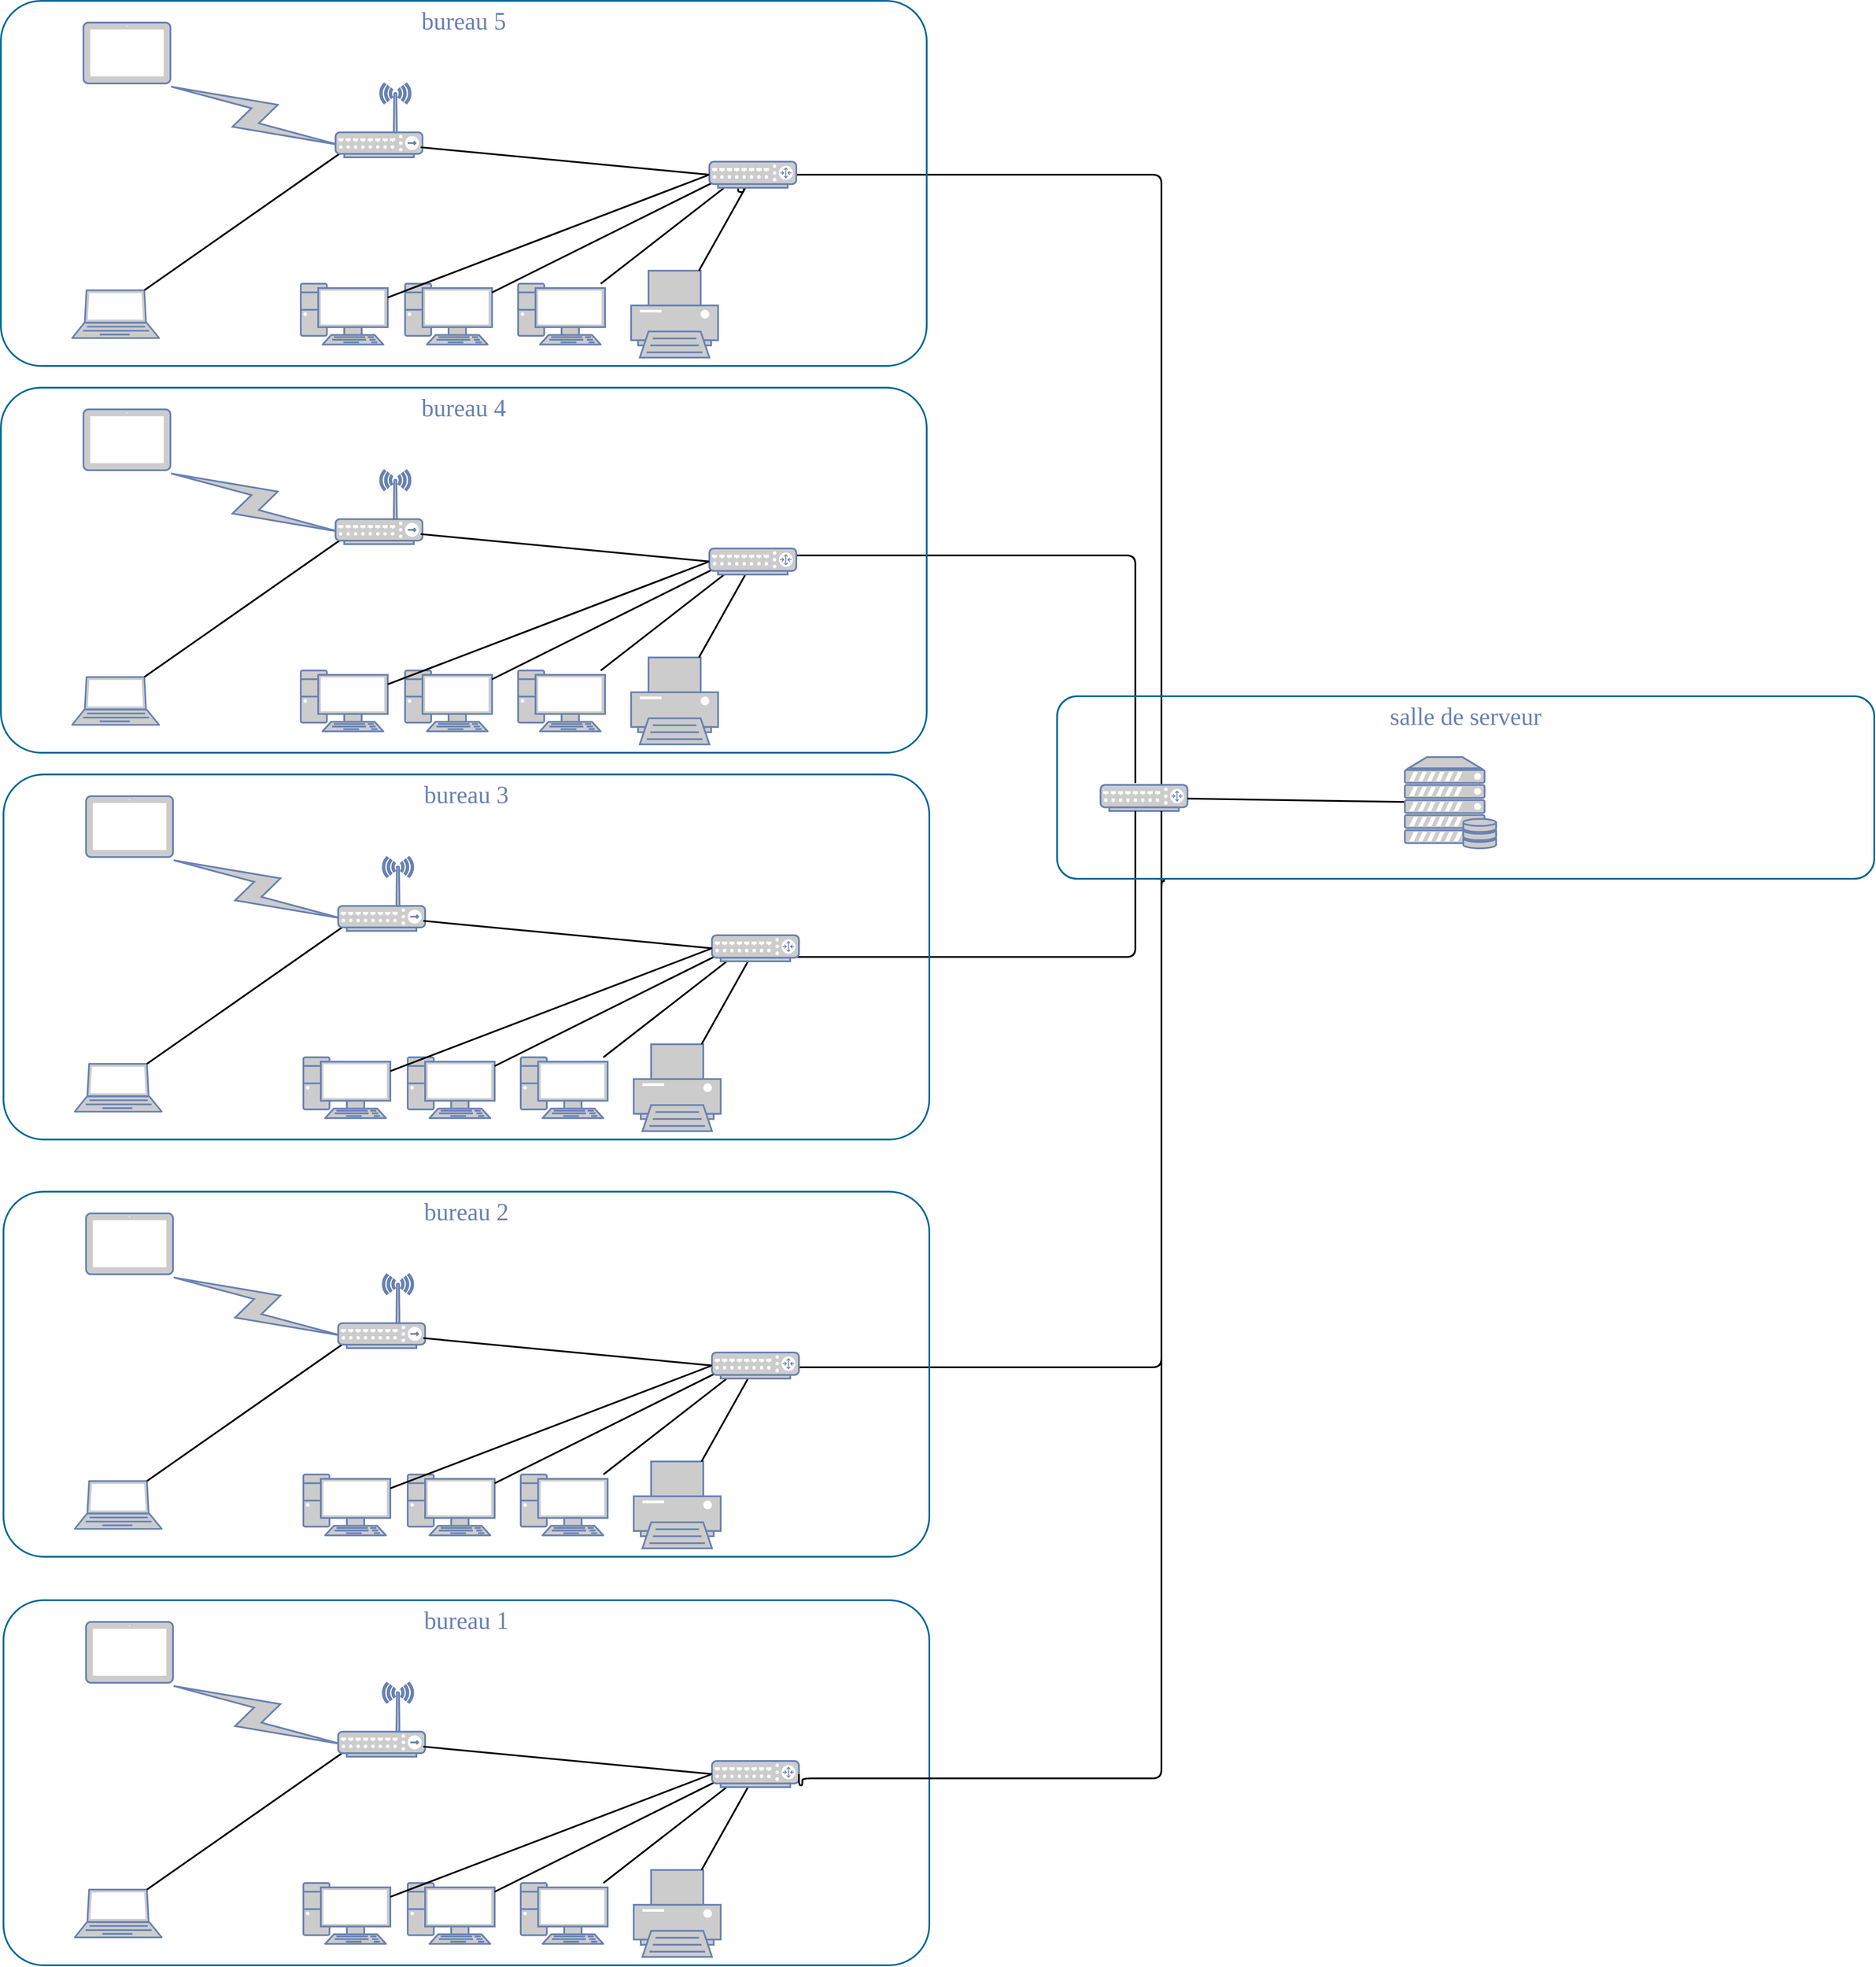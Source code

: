 <mxfile version="22.0.8" type="device">
  <diagram name="Page-1" id="bfe91b75-5d2c-26a0-9c1d-138518896778">
    <mxGraphModel dx="3500" dy="2710" grid="1" gridSize="10" guides="1" tooltips="1" connect="1" arrows="1" fold="1" page="1" pageScale="1" pageWidth="1100" pageHeight="850" background="none" math="0" shadow="0">
      <root>
        <mxCell id="0" />
        <mxCell id="1" parent="0" />
        <mxCell id="7c3789c024ecab99-18" style="edgeStyle=orthogonalEdgeStyle;html=1;labelBackgroundColor=none;endArrow=none;endFill=0;strokeWidth=2;fontFamily=Verdana;fontSize=15;fontColor=#036897;" parent="1" target="7c3789c024ecab99-10" edge="1">
          <mxGeometry relative="1" as="geometry">
            <mxPoint x="1110" y="310" as="targetPoint" />
            <Array as="points">
              <mxPoint x="883" y="200" />
              <mxPoint x="890" y="200" />
              <mxPoint x="890" y="180" />
              <mxPoint x="1370" y="180" />
            </Array>
            <mxPoint x="860" y="190" as="sourcePoint" />
          </mxGeometry>
        </mxCell>
        <mxCell id="7c3789c024ecab99-52" style="edgeStyle=none;html=1;labelBackgroundColor=none;endArrow=none;endFill=0;strokeWidth=2;fontFamily=Verdana;fontSize=15;fontColor=#036897;" parent="1" source="7c3789c024ecab99-58" edge="1">
          <mxGeometry relative="1" as="geometry">
            <mxPoint x="1680" y="897" as="targetPoint" />
          </mxGeometry>
        </mxCell>
        <mxCell id="7c3789c024ecab99-10" value="" style="fontColor=#0066CC;verticalAlign=top;verticalLabelPosition=bottom;labelPosition=center;align=center;html=1;fillColor=#CCCCCC;strokeColor=#6881B3;gradientColor=none;gradientDirection=north;strokeWidth=2;shape=mxgraph.networks.router;rounded=0;shadow=0;comic=0;" parent="1" vertex="1">
          <mxGeometry x="1300" y="882" width="100" height="30" as="geometry" />
        </mxCell>
        <mxCell id="7c3789c024ecab99-50" style="edgeStyle=orthogonalEdgeStyle;html=1;labelBackgroundColor=none;endArrow=none;endFill=0;strokeWidth=2;fontFamily=Verdana;fontSize=15;fontColor=#036897;" parent="1" edge="1">
          <mxGeometry relative="1" as="geometry">
            <mxPoint x="1340" y="880" as="targetPoint" />
            <mxPoint x="900" y="640" as="sourcePoint" />
            <Array as="points">
              <mxPoint x="900" y="630" />
              <mxPoint x="910" y="630" />
              <mxPoint x="910" y="618" />
              <mxPoint x="1340" y="618" />
            </Array>
          </mxGeometry>
        </mxCell>
        <mxCell id="7c3789c024ecab99-51" style="edgeStyle=orthogonalEdgeStyle;html=1;labelBackgroundColor=none;endArrow=none;endFill=0;strokeWidth=2;fontFamily=Verdana;fontSize=15;fontColor=#036897;exitX=0.85;exitY=0.5;exitDx=0;exitDy=0;exitPerimeter=0;" parent="1" target="7c3789c024ecab99-10" edge="1">
          <mxGeometry relative="1" as="geometry">
            <mxPoint x="1180" y="430" as="targetPoint" />
            <Array as="points">
              <mxPoint x="1340" y="1080" />
            </Array>
            <mxPoint x="940.25" y="1080" as="sourcePoint" />
          </mxGeometry>
        </mxCell>
        <mxCell id="7c3789c024ecab99-75" style="edgeStyle=orthogonalEdgeStyle;html=1;labelBackgroundColor=none;endArrow=none;endFill=0;strokeWidth=2;fontFamily=Verdana;fontSize=28;fontColor=#6881B3;exitX=0.5;exitY=1;exitDx=0;exitDy=0;exitPerimeter=0;" parent="1" target="7c3789c024ecab99-10" edge="1">
          <mxGeometry relative="1" as="geometry">
            <mxPoint x="1240" y="760" as="targetPoint" />
            <Array as="points">
              <mxPoint x="930" y="1550" />
              <mxPoint x="930" y="1552" />
              <mxPoint x="1370" y="1552" />
            </Array>
            <mxPoint x="910" y="1560" as="sourcePoint" />
          </mxGeometry>
        </mxCell>
        <mxCell id="YC71sYi5vfTHIt-JQvZk-1" value="" style="edgeStyle=none;html=1;labelBackgroundColor=none;endArrow=none;endFill=0;strokeWidth=2;fontFamily=Verdana;fontSize=15;fontColor=#036897;" edge="1" parent="1" source="7c3789c024ecab99-10" target="7c3789c024ecab99-58">
          <mxGeometry relative="1" as="geometry">
            <mxPoint x="1680" y="897" as="targetPoint" />
            <mxPoint x="1400" y="897" as="sourcePoint" />
          </mxGeometry>
        </mxCell>
        <mxCell id="7c3789c024ecab99-58" value="" style="fontColor=#0066CC;verticalAlign=top;verticalLabelPosition=bottom;labelPosition=center;align=center;html=1;fillColor=#CCCCCC;strokeColor=#6881B3;gradientColor=none;gradientDirection=north;strokeWidth=2;shape=mxgraph.networks.server_storage;rounded=0;shadow=0;comic=0;" parent="1" vertex="1">
          <mxGeometry x="1650" y="850" width="105" height="105" as="geometry" />
        </mxCell>
        <mxCell id="YC71sYi5vfTHIt-JQvZk-20" value="bureau 1" style="rounded=1;whiteSpace=wrap;html=1;shadow=0;comic=0;strokeColor=#036897;strokeWidth=2;fillColor=none;fontFamily=Verdana;fontSize=28;fontColor=#6881B3;align=center;arcSize=11;verticalAlign=top;" vertex="1" parent="1">
          <mxGeometry x="38" y="1820" width="1065" height="420" as="geometry" />
        </mxCell>
        <mxCell id="YC71sYi5vfTHIt-JQvZk-23" value="" style="fontColor=#0066CC;verticalAlign=top;verticalLabelPosition=bottom;labelPosition=center;align=center;html=1;fillColor=#CCCCCC;strokeColor=#6881B3;gradientColor=none;gradientDirection=north;strokeWidth=2;shape=mxgraph.networks.pc;rounded=0;shadow=0;comic=0;" vertex="1" parent="1">
          <mxGeometry x="383.0" y="2145.412" width="100" height="70" as="geometry" />
        </mxCell>
        <mxCell id="YC71sYi5vfTHIt-JQvZk-24" value="" style="fontColor=#0066CC;verticalAlign=top;verticalLabelPosition=bottom;labelPosition=center;align=center;html=1;fillColor=#CCCCCC;strokeColor=#6881B3;gradientColor=none;gradientDirection=north;strokeWidth=2;shape=mxgraph.networks.pc;rounded=0;shadow=0;comic=0;" vertex="1" parent="1">
          <mxGeometry x="503.0" y="2145.412" width="100" height="70" as="geometry" />
        </mxCell>
        <mxCell id="YC71sYi5vfTHIt-JQvZk-25" value="" style="fontColor=#0066CC;verticalAlign=top;verticalLabelPosition=bottom;labelPosition=center;align=center;html=1;fillColor=#CCCCCC;strokeColor=#6881B3;gradientColor=none;gradientDirection=north;strokeWidth=2;shape=mxgraph.networks.pc;rounded=0;shadow=0;comic=0;" vertex="1" parent="1">
          <mxGeometry x="633.0" y="2145.412" width="100" height="70" as="geometry" />
        </mxCell>
        <mxCell id="YC71sYi5vfTHIt-JQvZk-26" value="" style="fontColor=#0066CC;verticalAlign=top;verticalLabelPosition=bottom;labelPosition=center;align=center;html=1;fillColor=#CCCCCC;strokeColor=#6881B3;gradientColor=none;gradientDirection=north;strokeWidth=2;shape=mxgraph.networks.printer;rounded=0;shadow=0;comic=0;" vertex="1" parent="1">
          <mxGeometry x="763.0" y="2130.412" width="100" height="100" as="geometry" />
        </mxCell>
        <mxCell id="YC71sYi5vfTHIt-JQvZk-29" style="edgeStyle=none;html=1;labelBackgroundColor=none;endArrow=none;endFill=0;strokeWidth=2;fontFamily=Verdana;fontSize=15;fontColor=#036897;entryX=0;entryY=0.5;entryDx=0;entryDy=0;entryPerimeter=0;" edge="1" parent="1" source="YC71sYi5vfTHIt-JQvZk-23" target="YC71sYi5vfTHIt-JQvZk-34">
          <mxGeometry relative="1" as="geometry" />
        </mxCell>
        <mxCell id="YC71sYi5vfTHIt-JQvZk-30" style="edgeStyle=none;html=1;labelBackgroundColor=none;endArrow=none;endFill=0;strokeWidth=2;fontFamily=Verdana;fontSize=15;fontColor=#036897;entryX=0.107;entryY=0.689;entryDx=0;entryDy=0;entryPerimeter=0;" edge="1" parent="1" source="YC71sYi5vfTHIt-JQvZk-24" target="YC71sYi5vfTHIt-JQvZk-34">
          <mxGeometry relative="1" as="geometry" />
        </mxCell>
        <mxCell id="YC71sYi5vfTHIt-JQvZk-31" style="edgeStyle=none;html=1;labelBackgroundColor=none;endArrow=none;endFill=0;strokeWidth=2;fontFamily=Verdana;fontSize=15;fontColor=#036897;entryX=0.427;entryY=0.689;entryDx=0;entryDy=0;entryPerimeter=0;" edge="1" parent="1" source="YC71sYi5vfTHIt-JQvZk-25" target="YC71sYi5vfTHIt-JQvZk-34">
          <mxGeometry relative="1" as="geometry">
            <Array as="points">
              <mxPoint x="883" y="2025" />
            </Array>
          </mxGeometry>
        </mxCell>
        <mxCell id="YC71sYi5vfTHIt-JQvZk-32" style="edgeStyle=none;html=1;labelBackgroundColor=none;endArrow=none;endFill=0;strokeWidth=2;fontFamily=Verdana;fontSize=15;fontColor=#036897;entryX=0.467;entryY=0.689;entryDx=0;entryDy=0;entryPerimeter=0;" edge="1" parent="1" source="YC71sYi5vfTHIt-JQvZk-26" target="YC71sYi5vfTHIt-JQvZk-34">
          <mxGeometry relative="1" as="geometry" />
        </mxCell>
        <mxCell id="YC71sYi5vfTHIt-JQvZk-33" value="" style="html=1;fillColor=#CCCCCC;strokeColor=#6881B3;gradientColor=none;gradientDirection=north;strokeWidth=2;shape=mxgraph.networks.comm_link_edge;html=1;labelBackgroundColor=none;endArrow=none;endFill=0;fontFamily=Verdana;fontSize=20;" edge="1" parent="1">
          <mxGeometry width="100" height="100" relative="1" as="geometry">
            <mxPoint x="438" y="1989.42" as="sourcePoint" />
            <mxPoint x="223.0" y="1914.998" as="targetPoint" />
            <Array as="points">
              <mxPoint x="358" y="1966.42" />
            </Array>
          </mxGeometry>
        </mxCell>
        <mxCell id="YC71sYi5vfTHIt-JQvZk-34" value="" style="fontColor=#0066CC;verticalAlign=top;verticalLabelPosition=bottom;labelPosition=center;align=center;html=1;fillColor=#CCCCCC;strokeColor=#6881B3;gradientColor=none;gradientDirection=north;strokeWidth=2;shape=mxgraph.networks.router;rounded=0;shadow=0;comic=0;" vertex="1" parent="1">
          <mxGeometry x="853" y="2005" width="100" height="30" as="geometry" />
        </mxCell>
        <mxCell id="YC71sYi5vfTHIt-JQvZk-35" value="" style="fontColor=#0066CC;verticalAlign=top;verticalLabelPosition=bottom;labelPosition=center;align=center;html=1;outlineConnect=0;fillColor=#CCCCCC;strokeColor=#6881B3;gradientColor=none;gradientDirection=north;strokeWidth=2;shape=mxgraph.networks.tablet;" vertex="1" parent="1">
          <mxGeometry x="133" y="1845" width="100" height="70" as="geometry" />
        </mxCell>
        <mxCell id="YC71sYi5vfTHIt-JQvZk-97" style="edgeStyle=orthogonalEdgeStyle;html=1;labelBackgroundColor=none;endArrow=none;endFill=0;strokeWidth=2;fontFamily=Verdana;fontSize=28;fontColor=#6881B3;exitX=1;exitY=0.5;exitDx=0;exitDy=0;exitPerimeter=0;entryX=0.064;entryY=1;entryDx=0;entryDy=0;entryPerimeter=0;" edge="1" parent="1" source="YC71sYi5vfTHIt-JQvZk-34" target="YC71sYi5vfTHIt-JQvZk-119">
          <mxGeometry relative="1" as="geometry">
            <mxPoint x="1370" y="1387" as="targetPoint" />
            <Array as="points">
              <mxPoint x="953" y="2033" />
              <mxPoint x="957" y="2033" />
              <mxPoint x="957" y="2025" />
              <mxPoint x="1370" y="2025" />
              <mxPoint x="1370" y="993" />
              <mxPoint x="1373" y="993" />
              <mxPoint x="1373" y="990" />
            </Array>
            <mxPoint x="910" y="2035" as="sourcePoint" />
          </mxGeometry>
        </mxCell>
        <mxCell id="YC71sYi5vfTHIt-JQvZk-119" value="salle de serveur" style="rounded=1;whiteSpace=wrap;html=1;shadow=0;comic=0;strokeColor=#036897;strokeWidth=2;fillColor=none;fontFamily=Verdana;fontSize=28;fontColor=#6881B3;align=center;arcSize=11;verticalAlign=top;" vertex="1" parent="1">
          <mxGeometry x="1250" y="780" width="940" height="210" as="geometry" />
        </mxCell>
        <mxCell id="YC71sYi5vfTHIt-JQvZk-136" value="" style="fontColor=#0066CC;verticalAlign=top;verticalLabelPosition=bottom;labelPosition=center;align=center;html=1;outlineConnect=0;fillColor=#CCCCCC;strokeColor=#6881B3;gradientColor=none;gradientDirection=north;strokeWidth=2;shape=mxgraph.networks.laptop;" vertex="1" parent="1">
          <mxGeometry x="120" y="2152.91" width="100" height="55" as="geometry" />
        </mxCell>
        <mxCell id="YC71sYi5vfTHIt-JQvZk-167" value="" style="edgeStyle=none;html=1;labelBackgroundColor=none;endArrow=none;endFill=0;strokeWidth=2;fontFamily=Verdana;fontSize=15;fontColor=#036897;entryX=0.105;entryY=0.903;entryDx=0;entryDy=0;entryPerimeter=0;exitX=0.83;exitY=0;exitDx=0;exitDy=0;exitPerimeter=0;" edge="1" parent="1" source="YC71sYi5vfTHIt-JQvZk-136" target="YC71sYi5vfTHIt-JQvZk-27">
          <mxGeometry relative="1" as="geometry">
            <mxPoint x="878" y="2019" as="targetPoint" />
            <mxPoint x="203" y="2153" as="sourcePoint" />
            <Array as="points" />
          </mxGeometry>
        </mxCell>
        <mxCell id="YC71sYi5vfTHIt-JQvZk-27" value="" style="fontColor=#0066CC;verticalAlign=top;verticalLabelPosition=bottom;labelPosition=center;align=center;html=1;fillColor=#CCCCCC;strokeColor=#6881B3;gradientColor=none;gradientDirection=north;strokeWidth=2;shape=mxgraph.networks.wireless_hub;rounded=0;shadow=0;comic=0;" vertex="1" parent="1">
          <mxGeometry x="423.0" y="1915.002" width="100" height="85" as="geometry" />
        </mxCell>
        <mxCell id="YC71sYi5vfTHIt-JQvZk-168" style="edgeStyle=none;html=1;labelBackgroundColor=none;endArrow=none;endFill=0;strokeWidth=2;fontFamily=Verdana;fontSize=15;fontColor=#036897;entryX=0;entryY=0.5;entryDx=0;entryDy=0;entryPerimeter=0;exitX=0.979;exitY=0.864;exitDx=0;exitDy=0;exitPerimeter=0;" edge="1" parent="1" source="YC71sYi5vfTHIt-JQvZk-27" target="YC71sYi5vfTHIt-JQvZk-34">
          <mxGeometry relative="1" as="geometry">
            <mxPoint x="493" y="2171" as="sourcePoint" />
            <mxPoint x="863" y="2030" as="targetPoint" />
          </mxGeometry>
        </mxCell>
        <mxCell id="YC71sYi5vfTHIt-JQvZk-171" value="bureau 2" style="rounded=1;whiteSpace=wrap;html=1;shadow=0;comic=0;strokeColor=#036897;strokeWidth=2;fillColor=none;fontFamily=Verdana;fontSize=28;fontColor=#6881B3;align=center;arcSize=11;verticalAlign=top;" vertex="1" parent="1">
          <mxGeometry x="38" y="1350" width="1065" height="420" as="geometry" />
        </mxCell>
        <mxCell id="YC71sYi5vfTHIt-JQvZk-172" value="" style="fontColor=#0066CC;verticalAlign=top;verticalLabelPosition=bottom;labelPosition=center;align=center;html=1;fillColor=#CCCCCC;strokeColor=#6881B3;gradientColor=none;gradientDirection=north;strokeWidth=2;shape=mxgraph.networks.pc;rounded=0;shadow=0;comic=0;" vertex="1" parent="1">
          <mxGeometry x="383.0" y="1675.412" width="100" height="70" as="geometry" />
        </mxCell>
        <mxCell id="YC71sYi5vfTHIt-JQvZk-173" value="" style="fontColor=#0066CC;verticalAlign=top;verticalLabelPosition=bottom;labelPosition=center;align=center;html=1;fillColor=#CCCCCC;strokeColor=#6881B3;gradientColor=none;gradientDirection=north;strokeWidth=2;shape=mxgraph.networks.pc;rounded=0;shadow=0;comic=0;" vertex="1" parent="1">
          <mxGeometry x="503.0" y="1675.412" width="100" height="70" as="geometry" />
        </mxCell>
        <mxCell id="YC71sYi5vfTHIt-JQvZk-174" value="" style="fontColor=#0066CC;verticalAlign=top;verticalLabelPosition=bottom;labelPosition=center;align=center;html=1;fillColor=#CCCCCC;strokeColor=#6881B3;gradientColor=none;gradientDirection=north;strokeWidth=2;shape=mxgraph.networks.pc;rounded=0;shadow=0;comic=0;" vertex="1" parent="1">
          <mxGeometry x="633.0" y="1675.412" width="100" height="70" as="geometry" />
        </mxCell>
        <mxCell id="YC71sYi5vfTHIt-JQvZk-175" value="" style="fontColor=#0066CC;verticalAlign=top;verticalLabelPosition=bottom;labelPosition=center;align=center;html=1;fillColor=#CCCCCC;strokeColor=#6881B3;gradientColor=none;gradientDirection=north;strokeWidth=2;shape=mxgraph.networks.printer;rounded=0;shadow=0;comic=0;" vertex="1" parent="1">
          <mxGeometry x="763.0" y="1660.412" width="100" height="100" as="geometry" />
        </mxCell>
        <mxCell id="YC71sYi5vfTHIt-JQvZk-176" style="edgeStyle=none;html=1;labelBackgroundColor=none;endArrow=none;endFill=0;strokeWidth=2;fontFamily=Verdana;fontSize=15;fontColor=#036897;entryX=0;entryY=0.5;entryDx=0;entryDy=0;entryPerimeter=0;" edge="1" parent="1" source="YC71sYi5vfTHIt-JQvZk-172" target="YC71sYi5vfTHIt-JQvZk-181">
          <mxGeometry relative="1" as="geometry" />
        </mxCell>
        <mxCell id="YC71sYi5vfTHIt-JQvZk-177" style="edgeStyle=none;html=1;labelBackgroundColor=none;endArrow=none;endFill=0;strokeWidth=2;fontFamily=Verdana;fontSize=15;fontColor=#036897;entryX=0.107;entryY=0.689;entryDx=0;entryDy=0;entryPerimeter=0;" edge="1" parent="1" source="YC71sYi5vfTHIt-JQvZk-173" target="YC71sYi5vfTHIt-JQvZk-181">
          <mxGeometry relative="1" as="geometry" />
        </mxCell>
        <mxCell id="YC71sYi5vfTHIt-JQvZk-178" style="edgeStyle=none;html=1;labelBackgroundColor=none;endArrow=none;endFill=0;strokeWidth=2;fontFamily=Verdana;fontSize=15;fontColor=#036897;entryX=0.427;entryY=0.689;entryDx=0;entryDy=0;entryPerimeter=0;" edge="1" parent="1" source="YC71sYi5vfTHIt-JQvZk-174" target="YC71sYi5vfTHIt-JQvZk-181">
          <mxGeometry relative="1" as="geometry">
            <Array as="points">
              <mxPoint x="883" y="1555" />
            </Array>
          </mxGeometry>
        </mxCell>
        <mxCell id="YC71sYi5vfTHIt-JQvZk-179" style="edgeStyle=none;html=1;labelBackgroundColor=none;endArrow=none;endFill=0;strokeWidth=2;fontFamily=Verdana;fontSize=15;fontColor=#036897;entryX=0.467;entryY=0.689;entryDx=0;entryDy=0;entryPerimeter=0;" edge="1" parent="1" source="YC71sYi5vfTHIt-JQvZk-175" target="YC71sYi5vfTHIt-JQvZk-181">
          <mxGeometry relative="1" as="geometry" />
        </mxCell>
        <mxCell id="YC71sYi5vfTHIt-JQvZk-180" value="" style="html=1;fillColor=#CCCCCC;strokeColor=#6881B3;gradientColor=none;gradientDirection=north;strokeWidth=2;shape=mxgraph.networks.comm_link_edge;html=1;labelBackgroundColor=none;endArrow=none;endFill=0;fontFamily=Verdana;fontSize=20;" edge="1" parent="1">
          <mxGeometry width="100" height="100" relative="1" as="geometry">
            <mxPoint x="438" y="1519.42" as="sourcePoint" />
            <mxPoint x="223.0" y="1444.998" as="targetPoint" />
            <Array as="points">
              <mxPoint x="358" y="1496.42" />
            </Array>
          </mxGeometry>
        </mxCell>
        <mxCell id="YC71sYi5vfTHIt-JQvZk-181" value="" style="fontColor=#0066CC;verticalAlign=top;verticalLabelPosition=bottom;labelPosition=center;align=center;html=1;fillColor=#CCCCCC;strokeColor=#6881B3;gradientColor=none;gradientDirection=north;strokeWidth=2;shape=mxgraph.networks.router;rounded=0;shadow=0;comic=0;" vertex="1" parent="1">
          <mxGeometry x="853" y="1535" width="100" height="30" as="geometry" />
        </mxCell>
        <mxCell id="YC71sYi5vfTHIt-JQvZk-182" value="" style="fontColor=#0066CC;verticalAlign=top;verticalLabelPosition=bottom;labelPosition=center;align=center;html=1;outlineConnect=0;fillColor=#CCCCCC;strokeColor=#6881B3;gradientColor=none;gradientDirection=north;strokeWidth=2;shape=mxgraph.networks.tablet;" vertex="1" parent="1">
          <mxGeometry x="133" y="1375" width="100" height="70" as="geometry" />
        </mxCell>
        <mxCell id="YC71sYi5vfTHIt-JQvZk-183" value="" style="fontColor=#0066CC;verticalAlign=top;verticalLabelPosition=bottom;labelPosition=center;align=center;html=1;outlineConnect=0;fillColor=#CCCCCC;strokeColor=#6881B3;gradientColor=none;gradientDirection=north;strokeWidth=2;shape=mxgraph.networks.laptop;" vertex="1" parent="1">
          <mxGeometry x="120" y="1682.91" width="100" height="55" as="geometry" />
        </mxCell>
        <mxCell id="YC71sYi5vfTHIt-JQvZk-184" value="" style="edgeStyle=none;html=1;labelBackgroundColor=none;endArrow=none;endFill=0;strokeWidth=2;fontFamily=Verdana;fontSize=15;fontColor=#036897;entryX=0.105;entryY=0.903;entryDx=0;entryDy=0;entryPerimeter=0;exitX=0.83;exitY=0;exitDx=0;exitDy=0;exitPerimeter=0;" edge="1" parent="1" source="YC71sYi5vfTHIt-JQvZk-183" target="YC71sYi5vfTHIt-JQvZk-185">
          <mxGeometry relative="1" as="geometry">
            <mxPoint x="878" y="1549" as="targetPoint" />
            <mxPoint x="203" y="1683" as="sourcePoint" />
            <Array as="points" />
          </mxGeometry>
        </mxCell>
        <mxCell id="YC71sYi5vfTHIt-JQvZk-185" value="" style="fontColor=#0066CC;verticalAlign=top;verticalLabelPosition=bottom;labelPosition=center;align=center;html=1;fillColor=#CCCCCC;strokeColor=#6881B3;gradientColor=none;gradientDirection=north;strokeWidth=2;shape=mxgraph.networks.wireless_hub;rounded=0;shadow=0;comic=0;" vertex="1" parent="1">
          <mxGeometry x="423.0" y="1445.002" width="100" height="85" as="geometry" />
        </mxCell>
        <mxCell id="YC71sYi5vfTHIt-JQvZk-186" style="edgeStyle=none;html=1;labelBackgroundColor=none;endArrow=none;endFill=0;strokeWidth=2;fontFamily=Verdana;fontSize=15;fontColor=#036897;entryX=0;entryY=0.5;entryDx=0;entryDy=0;entryPerimeter=0;exitX=0.979;exitY=0.864;exitDx=0;exitDy=0;exitPerimeter=0;" edge="1" parent="1" source="YC71sYi5vfTHIt-JQvZk-185" target="YC71sYi5vfTHIt-JQvZk-181">
          <mxGeometry relative="1" as="geometry">
            <mxPoint x="493" y="1701" as="sourcePoint" />
            <mxPoint x="863" y="1560" as="targetPoint" />
          </mxGeometry>
        </mxCell>
        <mxCell id="YC71sYi5vfTHIt-JQvZk-187" value="bureau 3" style="rounded=1;whiteSpace=wrap;html=1;shadow=0;comic=0;strokeColor=#036897;strokeWidth=2;fillColor=none;fontFamily=Verdana;fontSize=28;fontColor=#6881B3;align=center;arcSize=11;verticalAlign=top;" vertex="1" parent="1">
          <mxGeometry x="38" y="870" width="1065" height="420" as="geometry" />
        </mxCell>
        <mxCell id="YC71sYi5vfTHIt-JQvZk-188" value="" style="fontColor=#0066CC;verticalAlign=top;verticalLabelPosition=bottom;labelPosition=center;align=center;html=1;fillColor=#CCCCCC;strokeColor=#6881B3;gradientColor=none;gradientDirection=north;strokeWidth=2;shape=mxgraph.networks.pc;rounded=0;shadow=0;comic=0;" vertex="1" parent="1">
          <mxGeometry x="383.0" y="1195.412" width="100" height="70" as="geometry" />
        </mxCell>
        <mxCell id="YC71sYi5vfTHIt-JQvZk-189" value="" style="fontColor=#0066CC;verticalAlign=top;verticalLabelPosition=bottom;labelPosition=center;align=center;html=1;fillColor=#CCCCCC;strokeColor=#6881B3;gradientColor=none;gradientDirection=north;strokeWidth=2;shape=mxgraph.networks.pc;rounded=0;shadow=0;comic=0;" vertex="1" parent="1">
          <mxGeometry x="503.0" y="1195.412" width="100" height="70" as="geometry" />
        </mxCell>
        <mxCell id="YC71sYi5vfTHIt-JQvZk-190" value="" style="fontColor=#0066CC;verticalAlign=top;verticalLabelPosition=bottom;labelPosition=center;align=center;html=1;fillColor=#CCCCCC;strokeColor=#6881B3;gradientColor=none;gradientDirection=north;strokeWidth=2;shape=mxgraph.networks.pc;rounded=0;shadow=0;comic=0;" vertex="1" parent="1">
          <mxGeometry x="633.0" y="1195.412" width="100" height="70" as="geometry" />
        </mxCell>
        <mxCell id="YC71sYi5vfTHIt-JQvZk-191" value="" style="fontColor=#0066CC;verticalAlign=top;verticalLabelPosition=bottom;labelPosition=center;align=center;html=1;fillColor=#CCCCCC;strokeColor=#6881B3;gradientColor=none;gradientDirection=north;strokeWidth=2;shape=mxgraph.networks.printer;rounded=0;shadow=0;comic=0;" vertex="1" parent="1">
          <mxGeometry x="763.0" y="1180.412" width="100" height="100" as="geometry" />
        </mxCell>
        <mxCell id="YC71sYi5vfTHIt-JQvZk-192" style="edgeStyle=none;html=1;labelBackgroundColor=none;endArrow=none;endFill=0;strokeWidth=2;fontFamily=Verdana;fontSize=15;fontColor=#036897;entryX=0;entryY=0.5;entryDx=0;entryDy=0;entryPerimeter=0;" edge="1" parent="1" source="YC71sYi5vfTHIt-JQvZk-188" target="YC71sYi5vfTHIt-JQvZk-197">
          <mxGeometry relative="1" as="geometry" />
        </mxCell>
        <mxCell id="YC71sYi5vfTHIt-JQvZk-193" style="edgeStyle=none;html=1;labelBackgroundColor=none;endArrow=none;endFill=0;strokeWidth=2;fontFamily=Verdana;fontSize=15;fontColor=#036897;entryX=0.107;entryY=0.689;entryDx=0;entryDy=0;entryPerimeter=0;" edge="1" parent="1" source="YC71sYi5vfTHIt-JQvZk-189" target="YC71sYi5vfTHIt-JQvZk-197">
          <mxGeometry relative="1" as="geometry" />
        </mxCell>
        <mxCell id="YC71sYi5vfTHIt-JQvZk-194" style="edgeStyle=none;html=1;labelBackgroundColor=none;endArrow=none;endFill=0;strokeWidth=2;fontFamily=Verdana;fontSize=15;fontColor=#036897;entryX=0.427;entryY=0.689;entryDx=0;entryDy=0;entryPerimeter=0;" edge="1" parent="1" source="YC71sYi5vfTHIt-JQvZk-190" target="YC71sYi5vfTHIt-JQvZk-197">
          <mxGeometry relative="1" as="geometry">
            <Array as="points">
              <mxPoint x="883" y="1075" />
            </Array>
          </mxGeometry>
        </mxCell>
        <mxCell id="YC71sYi5vfTHIt-JQvZk-195" style="edgeStyle=none;html=1;labelBackgroundColor=none;endArrow=none;endFill=0;strokeWidth=2;fontFamily=Verdana;fontSize=15;fontColor=#036897;entryX=0.467;entryY=0.689;entryDx=0;entryDy=0;entryPerimeter=0;" edge="1" parent="1" source="YC71sYi5vfTHIt-JQvZk-191" target="YC71sYi5vfTHIt-JQvZk-197">
          <mxGeometry relative="1" as="geometry" />
        </mxCell>
        <mxCell id="YC71sYi5vfTHIt-JQvZk-196" value="" style="html=1;fillColor=#CCCCCC;strokeColor=#6881B3;gradientColor=none;gradientDirection=north;strokeWidth=2;shape=mxgraph.networks.comm_link_edge;html=1;labelBackgroundColor=none;endArrow=none;endFill=0;fontFamily=Verdana;fontSize=20;" edge="1" parent="1">
          <mxGeometry width="100" height="100" relative="1" as="geometry">
            <mxPoint x="438" y="1039.42" as="sourcePoint" />
            <mxPoint x="223.0" y="964.998" as="targetPoint" />
            <Array as="points">
              <mxPoint x="358" y="1016.42" />
            </Array>
          </mxGeometry>
        </mxCell>
        <mxCell id="YC71sYi5vfTHIt-JQvZk-197" value="" style="fontColor=#0066CC;verticalAlign=top;verticalLabelPosition=bottom;labelPosition=center;align=center;html=1;fillColor=#CCCCCC;strokeColor=#6881B3;gradientColor=none;gradientDirection=north;strokeWidth=2;shape=mxgraph.networks.router;rounded=0;shadow=0;comic=0;" vertex="1" parent="1">
          <mxGeometry x="853" y="1055" width="100" height="30" as="geometry" />
        </mxCell>
        <mxCell id="YC71sYi5vfTHIt-JQvZk-198" value="" style="fontColor=#0066CC;verticalAlign=top;verticalLabelPosition=bottom;labelPosition=center;align=center;html=1;outlineConnect=0;fillColor=#CCCCCC;strokeColor=#6881B3;gradientColor=none;gradientDirection=north;strokeWidth=2;shape=mxgraph.networks.tablet;" vertex="1" parent="1">
          <mxGeometry x="133" y="895" width="100" height="70" as="geometry" />
        </mxCell>
        <mxCell id="YC71sYi5vfTHIt-JQvZk-199" value="" style="fontColor=#0066CC;verticalAlign=top;verticalLabelPosition=bottom;labelPosition=center;align=center;html=1;outlineConnect=0;fillColor=#CCCCCC;strokeColor=#6881B3;gradientColor=none;gradientDirection=north;strokeWidth=2;shape=mxgraph.networks.laptop;" vertex="1" parent="1">
          <mxGeometry x="120" y="1202.91" width="100" height="55" as="geometry" />
        </mxCell>
        <mxCell id="YC71sYi5vfTHIt-JQvZk-200" value="" style="edgeStyle=none;html=1;labelBackgroundColor=none;endArrow=none;endFill=0;strokeWidth=2;fontFamily=Verdana;fontSize=15;fontColor=#036897;entryX=0.105;entryY=0.903;entryDx=0;entryDy=0;entryPerimeter=0;exitX=0.83;exitY=0;exitDx=0;exitDy=0;exitPerimeter=0;" edge="1" parent="1" source="YC71sYi5vfTHIt-JQvZk-199" target="YC71sYi5vfTHIt-JQvZk-201">
          <mxGeometry relative="1" as="geometry">
            <mxPoint x="878" y="1069" as="targetPoint" />
            <mxPoint x="203" y="1203" as="sourcePoint" />
            <Array as="points" />
          </mxGeometry>
        </mxCell>
        <mxCell id="YC71sYi5vfTHIt-JQvZk-201" value="" style="fontColor=#0066CC;verticalAlign=top;verticalLabelPosition=bottom;labelPosition=center;align=center;html=1;fillColor=#CCCCCC;strokeColor=#6881B3;gradientColor=none;gradientDirection=north;strokeWidth=2;shape=mxgraph.networks.wireless_hub;rounded=0;shadow=0;comic=0;" vertex="1" parent="1">
          <mxGeometry x="423.0" y="965.002" width="100" height="85" as="geometry" />
        </mxCell>
        <mxCell id="YC71sYi5vfTHIt-JQvZk-202" style="edgeStyle=none;html=1;labelBackgroundColor=none;endArrow=none;endFill=0;strokeWidth=2;fontFamily=Verdana;fontSize=15;fontColor=#036897;entryX=0;entryY=0.5;entryDx=0;entryDy=0;entryPerimeter=0;exitX=0.979;exitY=0.864;exitDx=0;exitDy=0;exitPerimeter=0;" edge="1" parent="1" source="YC71sYi5vfTHIt-JQvZk-201" target="YC71sYi5vfTHIt-JQvZk-197">
          <mxGeometry relative="1" as="geometry">
            <mxPoint x="493" y="1221" as="sourcePoint" />
            <mxPoint x="863" y="1080" as="targetPoint" />
          </mxGeometry>
        </mxCell>
        <mxCell id="YC71sYi5vfTHIt-JQvZk-203" value="bureau 5" style="rounded=1;whiteSpace=wrap;html=1;shadow=0;comic=0;strokeColor=#036897;strokeWidth=2;fillColor=none;fontFamily=Verdana;fontSize=28;fontColor=#6881B3;align=center;arcSize=11;verticalAlign=top;" vertex="1" parent="1">
          <mxGeometry x="35" y="-20" width="1065" height="420" as="geometry" />
        </mxCell>
        <mxCell id="YC71sYi5vfTHIt-JQvZk-204" value="" style="fontColor=#0066CC;verticalAlign=top;verticalLabelPosition=bottom;labelPosition=center;align=center;html=1;fillColor=#CCCCCC;strokeColor=#6881B3;gradientColor=none;gradientDirection=north;strokeWidth=2;shape=mxgraph.networks.pc;rounded=0;shadow=0;comic=0;" vertex="1" parent="1">
          <mxGeometry x="380.0" y="305.412" width="100" height="70" as="geometry" />
        </mxCell>
        <mxCell id="YC71sYi5vfTHIt-JQvZk-205" value="" style="fontColor=#0066CC;verticalAlign=top;verticalLabelPosition=bottom;labelPosition=center;align=center;html=1;fillColor=#CCCCCC;strokeColor=#6881B3;gradientColor=none;gradientDirection=north;strokeWidth=2;shape=mxgraph.networks.pc;rounded=0;shadow=0;comic=0;" vertex="1" parent="1">
          <mxGeometry x="500.0" y="305.412" width="100" height="70" as="geometry" />
        </mxCell>
        <mxCell id="YC71sYi5vfTHIt-JQvZk-206" value="" style="fontColor=#0066CC;verticalAlign=top;verticalLabelPosition=bottom;labelPosition=center;align=center;html=1;fillColor=#CCCCCC;strokeColor=#6881B3;gradientColor=none;gradientDirection=north;strokeWidth=2;shape=mxgraph.networks.pc;rounded=0;shadow=0;comic=0;" vertex="1" parent="1">
          <mxGeometry x="630.0" y="305.412" width="100" height="70" as="geometry" />
        </mxCell>
        <mxCell id="YC71sYi5vfTHIt-JQvZk-207" value="" style="fontColor=#0066CC;verticalAlign=top;verticalLabelPosition=bottom;labelPosition=center;align=center;html=1;fillColor=#CCCCCC;strokeColor=#6881B3;gradientColor=none;gradientDirection=north;strokeWidth=2;shape=mxgraph.networks.printer;rounded=0;shadow=0;comic=0;" vertex="1" parent="1">
          <mxGeometry x="760.0" y="290.412" width="100" height="100" as="geometry" />
        </mxCell>
        <mxCell id="YC71sYi5vfTHIt-JQvZk-208" style="edgeStyle=none;html=1;labelBackgroundColor=none;endArrow=none;endFill=0;strokeWidth=2;fontFamily=Verdana;fontSize=15;fontColor=#036897;entryX=0;entryY=0.5;entryDx=0;entryDy=0;entryPerimeter=0;" edge="1" parent="1" source="YC71sYi5vfTHIt-JQvZk-204" target="YC71sYi5vfTHIt-JQvZk-213">
          <mxGeometry relative="1" as="geometry" />
        </mxCell>
        <mxCell id="YC71sYi5vfTHIt-JQvZk-209" style="edgeStyle=none;html=1;labelBackgroundColor=none;endArrow=none;endFill=0;strokeWidth=2;fontFamily=Verdana;fontSize=15;fontColor=#036897;entryX=0.107;entryY=0.689;entryDx=0;entryDy=0;entryPerimeter=0;" edge="1" parent="1" source="YC71sYi5vfTHIt-JQvZk-205" target="YC71sYi5vfTHIt-JQvZk-213">
          <mxGeometry relative="1" as="geometry" />
        </mxCell>
        <mxCell id="YC71sYi5vfTHIt-JQvZk-210" style="edgeStyle=none;html=1;labelBackgroundColor=none;endArrow=none;endFill=0;strokeWidth=2;fontFamily=Verdana;fontSize=15;fontColor=#036897;entryX=0.427;entryY=0.689;entryDx=0;entryDy=0;entryPerimeter=0;" edge="1" parent="1" source="YC71sYi5vfTHIt-JQvZk-206" target="YC71sYi5vfTHIt-JQvZk-213">
          <mxGeometry relative="1" as="geometry">
            <Array as="points">
              <mxPoint x="880" y="185" />
            </Array>
          </mxGeometry>
        </mxCell>
        <mxCell id="YC71sYi5vfTHIt-JQvZk-211" style="edgeStyle=none;html=1;labelBackgroundColor=none;endArrow=none;endFill=0;strokeWidth=2;fontFamily=Verdana;fontSize=15;fontColor=#036897;entryX=0.467;entryY=0.689;entryDx=0;entryDy=0;entryPerimeter=0;" edge="1" parent="1" source="YC71sYi5vfTHIt-JQvZk-207" target="YC71sYi5vfTHIt-JQvZk-213">
          <mxGeometry relative="1" as="geometry" />
        </mxCell>
        <mxCell id="YC71sYi5vfTHIt-JQvZk-212" value="" style="html=1;fillColor=#CCCCCC;strokeColor=#6881B3;gradientColor=none;gradientDirection=north;strokeWidth=2;shape=mxgraph.networks.comm_link_edge;html=1;labelBackgroundColor=none;endArrow=none;endFill=0;fontFamily=Verdana;fontSize=20;" edge="1" parent="1">
          <mxGeometry width="100" height="100" relative="1" as="geometry">
            <mxPoint x="435" y="149.42" as="sourcePoint" />
            <mxPoint x="220.0" y="74.998" as="targetPoint" />
            <Array as="points">
              <mxPoint x="355" y="126.42" />
            </Array>
          </mxGeometry>
        </mxCell>
        <mxCell id="YC71sYi5vfTHIt-JQvZk-213" value="" style="fontColor=#0066CC;verticalAlign=top;verticalLabelPosition=bottom;labelPosition=center;align=center;html=1;fillColor=#CCCCCC;strokeColor=#6881B3;gradientColor=none;gradientDirection=north;strokeWidth=2;shape=mxgraph.networks.router;rounded=0;shadow=0;comic=0;" vertex="1" parent="1">
          <mxGeometry x="850" y="165" width="100" height="30" as="geometry" />
        </mxCell>
        <mxCell id="YC71sYi5vfTHIt-JQvZk-214" value="" style="fontColor=#0066CC;verticalAlign=top;verticalLabelPosition=bottom;labelPosition=center;align=center;html=1;outlineConnect=0;fillColor=#CCCCCC;strokeColor=#6881B3;gradientColor=none;gradientDirection=north;strokeWidth=2;shape=mxgraph.networks.tablet;" vertex="1" parent="1">
          <mxGeometry x="130" y="5" width="100" height="70" as="geometry" />
        </mxCell>
        <mxCell id="YC71sYi5vfTHIt-JQvZk-215" value="" style="fontColor=#0066CC;verticalAlign=top;verticalLabelPosition=bottom;labelPosition=center;align=center;html=1;outlineConnect=0;fillColor=#CCCCCC;strokeColor=#6881B3;gradientColor=none;gradientDirection=north;strokeWidth=2;shape=mxgraph.networks.laptop;" vertex="1" parent="1">
          <mxGeometry x="117" y="312.91" width="100" height="55" as="geometry" />
        </mxCell>
        <mxCell id="YC71sYi5vfTHIt-JQvZk-216" value="" style="edgeStyle=none;html=1;labelBackgroundColor=none;endArrow=none;endFill=0;strokeWidth=2;fontFamily=Verdana;fontSize=15;fontColor=#036897;entryX=0.105;entryY=0.903;entryDx=0;entryDy=0;entryPerimeter=0;exitX=0.83;exitY=0;exitDx=0;exitDy=0;exitPerimeter=0;" edge="1" parent="1" source="YC71sYi5vfTHIt-JQvZk-215" target="YC71sYi5vfTHIt-JQvZk-217">
          <mxGeometry relative="1" as="geometry">
            <mxPoint x="875" y="179" as="targetPoint" />
            <mxPoint x="200" y="313" as="sourcePoint" />
            <Array as="points" />
          </mxGeometry>
        </mxCell>
        <mxCell id="YC71sYi5vfTHIt-JQvZk-217" value="" style="fontColor=#0066CC;verticalAlign=top;verticalLabelPosition=bottom;labelPosition=center;align=center;html=1;fillColor=#CCCCCC;strokeColor=#6881B3;gradientColor=none;gradientDirection=north;strokeWidth=2;shape=mxgraph.networks.wireless_hub;rounded=0;shadow=0;comic=0;" vertex="1" parent="1">
          <mxGeometry x="420.0" y="75.002" width="100" height="85" as="geometry" />
        </mxCell>
        <mxCell id="YC71sYi5vfTHIt-JQvZk-218" style="edgeStyle=none;html=1;labelBackgroundColor=none;endArrow=none;endFill=0;strokeWidth=2;fontFamily=Verdana;fontSize=15;fontColor=#036897;entryX=0;entryY=0.5;entryDx=0;entryDy=0;entryPerimeter=0;exitX=0.979;exitY=0.864;exitDx=0;exitDy=0;exitPerimeter=0;" edge="1" parent="1" source="YC71sYi5vfTHIt-JQvZk-217" target="YC71sYi5vfTHIt-JQvZk-213">
          <mxGeometry relative="1" as="geometry">
            <mxPoint x="490" y="331" as="sourcePoint" />
            <mxPoint x="860" y="190" as="targetPoint" />
          </mxGeometry>
        </mxCell>
        <mxCell id="YC71sYi5vfTHIt-JQvZk-219" value="bureau 4" style="rounded=1;whiteSpace=wrap;html=1;shadow=0;comic=0;strokeColor=#036897;strokeWidth=2;fillColor=none;fontFamily=Verdana;fontSize=28;fontColor=#6881B3;align=center;arcSize=11;verticalAlign=top;" vertex="1" parent="1">
          <mxGeometry x="35" y="425" width="1065" height="420" as="geometry" />
        </mxCell>
        <mxCell id="YC71sYi5vfTHIt-JQvZk-220" value="" style="fontColor=#0066CC;verticalAlign=top;verticalLabelPosition=bottom;labelPosition=center;align=center;html=1;fillColor=#CCCCCC;strokeColor=#6881B3;gradientColor=none;gradientDirection=north;strokeWidth=2;shape=mxgraph.networks.pc;rounded=0;shadow=0;comic=0;" vertex="1" parent="1">
          <mxGeometry x="380.0" y="750.412" width="100" height="70" as="geometry" />
        </mxCell>
        <mxCell id="YC71sYi5vfTHIt-JQvZk-221" value="" style="fontColor=#0066CC;verticalAlign=top;verticalLabelPosition=bottom;labelPosition=center;align=center;html=1;fillColor=#CCCCCC;strokeColor=#6881B3;gradientColor=none;gradientDirection=north;strokeWidth=2;shape=mxgraph.networks.pc;rounded=0;shadow=0;comic=0;" vertex="1" parent="1">
          <mxGeometry x="500.0" y="750.412" width="100" height="70" as="geometry" />
        </mxCell>
        <mxCell id="YC71sYi5vfTHIt-JQvZk-222" value="" style="fontColor=#0066CC;verticalAlign=top;verticalLabelPosition=bottom;labelPosition=center;align=center;html=1;fillColor=#CCCCCC;strokeColor=#6881B3;gradientColor=none;gradientDirection=north;strokeWidth=2;shape=mxgraph.networks.pc;rounded=0;shadow=0;comic=0;" vertex="1" parent="1">
          <mxGeometry x="630.0" y="750.412" width="100" height="70" as="geometry" />
        </mxCell>
        <mxCell id="YC71sYi5vfTHIt-JQvZk-223" value="" style="fontColor=#0066CC;verticalAlign=top;verticalLabelPosition=bottom;labelPosition=center;align=center;html=1;fillColor=#CCCCCC;strokeColor=#6881B3;gradientColor=none;gradientDirection=north;strokeWidth=2;shape=mxgraph.networks.printer;rounded=0;shadow=0;comic=0;" vertex="1" parent="1">
          <mxGeometry x="760.0" y="735.412" width="100" height="100" as="geometry" />
        </mxCell>
        <mxCell id="YC71sYi5vfTHIt-JQvZk-224" style="edgeStyle=none;html=1;labelBackgroundColor=none;endArrow=none;endFill=0;strokeWidth=2;fontFamily=Verdana;fontSize=15;fontColor=#036897;entryX=0;entryY=0.5;entryDx=0;entryDy=0;entryPerimeter=0;" edge="1" parent="1" source="YC71sYi5vfTHIt-JQvZk-220" target="YC71sYi5vfTHIt-JQvZk-229">
          <mxGeometry relative="1" as="geometry" />
        </mxCell>
        <mxCell id="YC71sYi5vfTHIt-JQvZk-225" style="edgeStyle=none;html=1;labelBackgroundColor=none;endArrow=none;endFill=0;strokeWidth=2;fontFamily=Verdana;fontSize=15;fontColor=#036897;entryX=0.107;entryY=0.689;entryDx=0;entryDy=0;entryPerimeter=0;" edge="1" parent="1" source="YC71sYi5vfTHIt-JQvZk-221" target="YC71sYi5vfTHIt-JQvZk-229">
          <mxGeometry relative="1" as="geometry" />
        </mxCell>
        <mxCell id="YC71sYi5vfTHIt-JQvZk-226" style="edgeStyle=none;html=1;labelBackgroundColor=none;endArrow=none;endFill=0;strokeWidth=2;fontFamily=Verdana;fontSize=15;fontColor=#036897;entryX=0.427;entryY=0.689;entryDx=0;entryDy=0;entryPerimeter=0;" edge="1" parent="1" source="YC71sYi5vfTHIt-JQvZk-222" target="YC71sYi5vfTHIt-JQvZk-229">
          <mxGeometry relative="1" as="geometry">
            <Array as="points">
              <mxPoint x="880" y="630" />
            </Array>
          </mxGeometry>
        </mxCell>
        <mxCell id="YC71sYi5vfTHIt-JQvZk-227" style="edgeStyle=none;html=1;labelBackgroundColor=none;endArrow=none;endFill=0;strokeWidth=2;fontFamily=Verdana;fontSize=15;fontColor=#036897;entryX=0.467;entryY=0.689;entryDx=0;entryDy=0;entryPerimeter=0;" edge="1" parent="1" source="YC71sYi5vfTHIt-JQvZk-223" target="YC71sYi5vfTHIt-JQvZk-229">
          <mxGeometry relative="1" as="geometry" />
        </mxCell>
        <mxCell id="YC71sYi5vfTHIt-JQvZk-228" value="" style="html=1;fillColor=#CCCCCC;strokeColor=#6881B3;gradientColor=none;gradientDirection=north;strokeWidth=2;shape=mxgraph.networks.comm_link_edge;html=1;labelBackgroundColor=none;endArrow=none;endFill=0;fontFamily=Verdana;fontSize=20;" edge="1" parent="1">
          <mxGeometry width="100" height="100" relative="1" as="geometry">
            <mxPoint x="435" y="594.42" as="sourcePoint" />
            <mxPoint x="220.0" y="519.998" as="targetPoint" />
            <Array as="points">
              <mxPoint x="355" y="571.42" />
            </Array>
          </mxGeometry>
        </mxCell>
        <mxCell id="YC71sYi5vfTHIt-JQvZk-229" value="" style="fontColor=#0066CC;verticalAlign=top;verticalLabelPosition=bottom;labelPosition=center;align=center;html=1;fillColor=#CCCCCC;strokeColor=#6881B3;gradientColor=none;gradientDirection=north;strokeWidth=2;shape=mxgraph.networks.router;rounded=0;shadow=0;comic=0;" vertex="1" parent="1">
          <mxGeometry x="850" y="610" width="100" height="30" as="geometry" />
        </mxCell>
        <mxCell id="YC71sYi5vfTHIt-JQvZk-230" value="" style="fontColor=#0066CC;verticalAlign=top;verticalLabelPosition=bottom;labelPosition=center;align=center;html=1;outlineConnect=0;fillColor=#CCCCCC;strokeColor=#6881B3;gradientColor=none;gradientDirection=north;strokeWidth=2;shape=mxgraph.networks.tablet;" vertex="1" parent="1">
          <mxGeometry x="130" y="450" width="100" height="70" as="geometry" />
        </mxCell>
        <mxCell id="YC71sYi5vfTHIt-JQvZk-231" value="" style="fontColor=#0066CC;verticalAlign=top;verticalLabelPosition=bottom;labelPosition=center;align=center;html=1;outlineConnect=0;fillColor=#CCCCCC;strokeColor=#6881B3;gradientColor=none;gradientDirection=north;strokeWidth=2;shape=mxgraph.networks.laptop;" vertex="1" parent="1">
          <mxGeometry x="117" y="757.91" width="100" height="55" as="geometry" />
        </mxCell>
        <mxCell id="YC71sYi5vfTHIt-JQvZk-232" value="" style="edgeStyle=none;html=1;labelBackgroundColor=none;endArrow=none;endFill=0;strokeWidth=2;fontFamily=Verdana;fontSize=15;fontColor=#036897;entryX=0.105;entryY=0.903;entryDx=0;entryDy=0;entryPerimeter=0;exitX=0.83;exitY=0;exitDx=0;exitDy=0;exitPerimeter=0;" edge="1" parent="1" source="YC71sYi5vfTHIt-JQvZk-231" target="YC71sYi5vfTHIt-JQvZk-233">
          <mxGeometry relative="1" as="geometry">
            <mxPoint x="875" y="624" as="targetPoint" />
            <mxPoint x="200" y="758" as="sourcePoint" />
            <Array as="points" />
          </mxGeometry>
        </mxCell>
        <mxCell id="YC71sYi5vfTHIt-JQvZk-233" value="" style="fontColor=#0066CC;verticalAlign=top;verticalLabelPosition=bottom;labelPosition=center;align=center;html=1;fillColor=#CCCCCC;strokeColor=#6881B3;gradientColor=none;gradientDirection=north;strokeWidth=2;shape=mxgraph.networks.wireless_hub;rounded=0;shadow=0;comic=0;" vertex="1" parent="1">
          <mxGeometry x="420.0" y="520.002" width="100" height="85" as="geometry" />
        </mxCell>
        <mxCell id="YC71sYi5vfTHIt-JQvZk-234" style="edgeStyle=none;html=1;labelBackgroundColor=none;endArrow=none;endFill=0;strokeWidth=2;fontFamily=Verdana;fontSize=15;fontColor=#036897;entryX=0;entryY=0.5;entryDx=0;entryDy=0;entryPerimeter=0;exitX=0.979;exitY=0.864;exitDx=0;exitDy=0;exitPerimeter=0;" edge="1" parent="1" source="YC71sYi5vfTHIt-JQvZk-233" target="YC71sYi5vfTHIt-JQvZk-229">
          <mxGeometry relative="1" as="geometry">
            <mxPoint x="490" y="776" as="sourcePoint" />
            <mxPoint x="860" y="635" as="targetPoint" />
          </mxGeometry>
        </mxCell>
      </root>
    </mxGraphModel>
  </diagram>
</mxfile>
